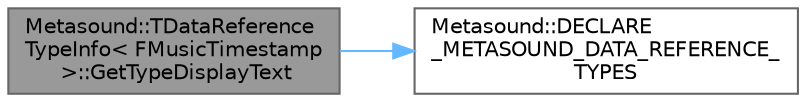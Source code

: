 digraph "Metasound::TDataReferenceTypeInfo&lt; FMusicTimestamp &gt;::GetTypeDisplayText"
{
 // INTERACTIVE_SVG=YES
 // LATEX_PDF_SIZE
  bgcolor="transparent";
  edge [fontname=Helvetica,fontsize=10,labelfontname=Helvetica,labelfontsize=10];
  node [fontname=Helvetica,fontsize=10,shape=box,height=0.2,width=0.4];
  rankdir="LR";
  Node1 [id="Node000001",label="Metasound::TDataReference\lTypeInfo\< FMusicTimestamp\l \>::GetTypeDisplayText",height=0.2,width=0.4,color="gray40", fillcolor="grey60", style="filled", fontcolor="black",tooltip=" "];
  Node1 -> Node2 [id="edge1_Node000001_Node000002",color="steelblue1",style="solid",tooltip=" "];
  Node2 [id="Node000002",label="Metasound::DECLARE\l_METASOUND_DATA_REFERENCE_\lTYPES",height=0.2,width=0.4,color="grey40", fillcolor="white", style="filled",URL="$d8/d33/namespaceMetasound.html#adf3c7d3d6c67480a5cf6078f0328f00f",tooltip=" "];
}
